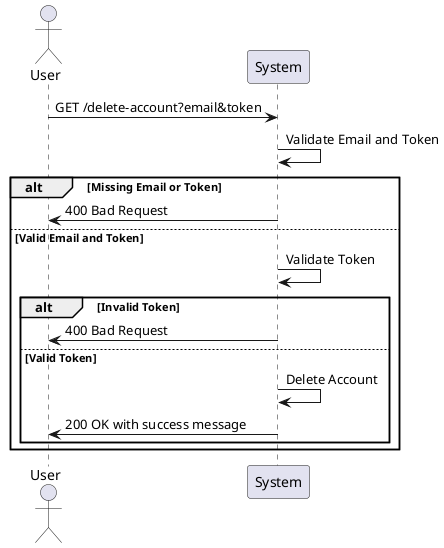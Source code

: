 
@startuml
actor User
participant System

User -> System: GET /delete-account?email&token
System -> System: Validate Email and Token
alt Missing Email or Token
    System -> User: 400 Bad Request
else Valid Email and Token
    System -> System: Validate Token
    alt Invalid Token
        System -> User: 400 Bad Request
    else Valid Token
        System -> System: Delete Account
        System -> User: 200 OK with success message
    end
end
@enduml

